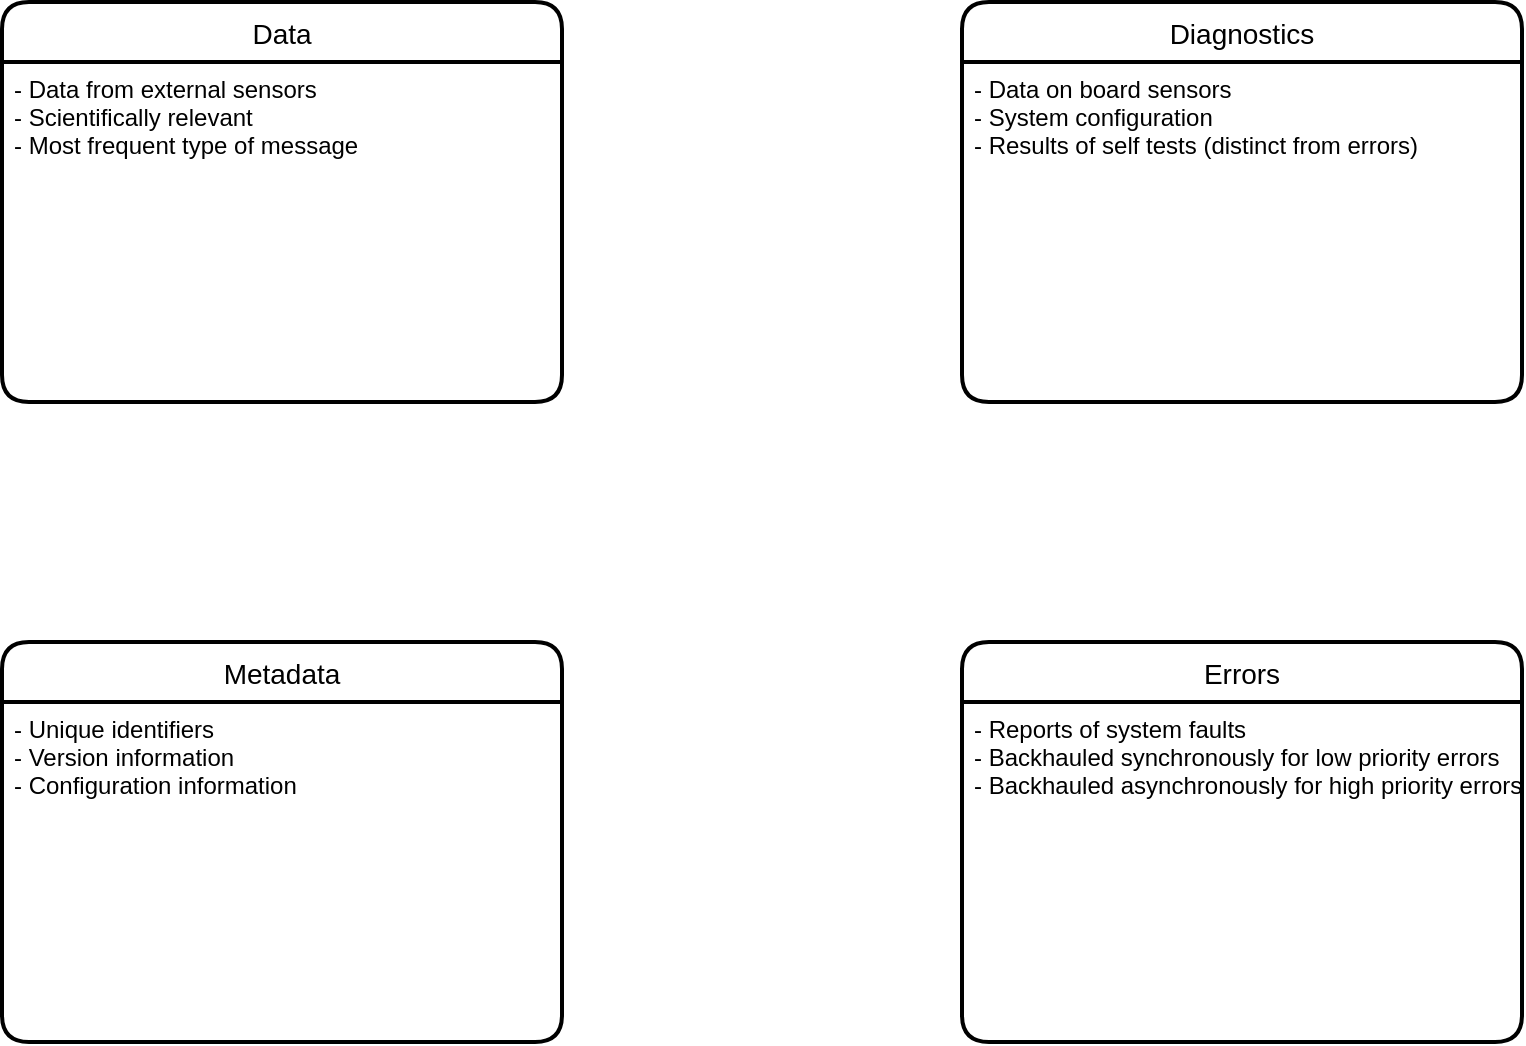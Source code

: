 <mxfile version="17.2.4" type="device"><diagram id="SgxTgJK_ylsYTrWBEShd" name="Page-1"><mxGraphModel dx="2062" dy="1225" grid="1" gridSize="10" guides="1" tooltips="1" connect="1" arrows="1" fold="1" page="1" pageScale="1" pageWidth="1100" pageHeight="850" math="0" shadow="0"><root><mxCell id="0"/><mxCell id="1" parent="0"/><mxCell id="KbVZKVYCKJverLVLYN0C-2" value="Data" style="swimlane;childLayout=stackLayout;horizontal=1;startSize=30;horizontalStack=0;rounded=1;fontSize=14;fontStyle=0;strokeWidth=2;resizeParent=0;resizeLast=1;shadow=0;dashed=0;align=center;" vertex="1" parent="1"><mxGeometry x="80" y="80" width="280" height="200" as="geometry"><mxRectangle x="650" y="360" width="70" height="30" as="alternateBounds"/></mxGeometry></mxCell><mxCell id="KbVZKVYCKJverLVLYN0C-3" value="- Data from external sensors&#10;- Scientifically relevant &#10;- Most frequent type of message" style="align=left;strokeColor=none;fillColor=none;spacingLeft=4;fontSize=12;verticalAlign=top;resizable=0;rotatable=0;part=1;" vertex="1" parent="KbVZKVYCKJverLVLYN0C-2"><mxGeometry y="30" width="280" height="170" as="geometry"/></mxCell><mxCell id="KbVZKVYCKJverLVLYN0C-4" value="Diagnostics" style="swimlane;childLayout=stackLayout;horizontal=1;startSize=30;horizontalStack=0;rounded=1;fontSize=14;fontStyle=0;strokeWidth=2;resizeParent=0;resizeLast=1;shadow=0;dashed=0;align=center;" vertex="1" parent="1"><mxGeometry x="560" y="80" width="280" height="200" as="geometry"><mxRectangle x="650" y="360" width="70" height="30" as="alternateBounds"/></mxGeometry></mxCell><mxCell id="KbVZKVYCKJverLVLYN0C-5" value="- Data on board sensors&#10;- System configuration&#10;- Results of self tests (distinct from errors)" style="align=left;strokeColor=none;fillColor=none;spacingLeft=4;fontSize=12;verticalAlign=top;resizable=0;rotatable=0;part=1;" vertex="1" parent="KbVZKVYCKJverLVLYN0C-4"><mxGeometry y="30" width="280" height="170" as="geometry"/></mxCell><mxCell id="KbVZKVYCKJverLVLYN0C-8" value="Metadata" style="swimlane;childLayout=stackLayout;horizontal=1;startSize=30;horizontalStack=0;rounded=1;fontSize=14;fontStyle=0;strokeWidth=2;resizeParent=0;resizeLast=1;shadow=0;dashed=0;align=center;" vertex="1" parent="1"><mxGeometry x="80" y="400" width="280" height="200" as="geometry"><mxRectangle x="650" y="360" width="70" height="30" as="alternateBounds"/></mxGeometry></mxCell><mxCell id="KbVZKVYCKJverLVLYN0C-9" value="- Unique identifiers &#10;- Version information &#10;- Configuration information" style="align=left;strokeColor=none;fillColor=none;spacingLeft=4;fontSize=12;verticalAlign=top;resizable=0;rotatable=0;part=1;" vertex="1" parent="KbVZKVYCKJverLVLYN0C-8"><mxGeometry y="30" width="280" height="170" as="geometry"/></mxCell><mxCell id="KbVZKVYCKJverLVLYN0C-10" value="Errors" style="swimlane;childLayout=stackLayout;horizontal=1;startSize=30;horizontalStack=0;rounded=1;fontSize=14;fontStyle=0;strokeWidth=2;resizeParent=0;resizeLast=1;shadow=0;dashed=0;align=center;" vertex="1" parent="1"><mxGeometry x="560" y="400" width="280" height="200" as="geometry"><mxRectangle x="650" y="360" width="70" height="30" as="alternateBounds"/></mxGeometry></mxCell><mxCell id="KbVZKVYCKJverLVLYN0C-11" value="- Reports of system faults&#10;- Backhauled synchronously for low priority errors&#10;- Backhauled asynchronously for high priority errors" style="align=left;strokeColor=none;fillColor=none;spacingLeft=4;fontSize=12;verticalAlign=top;resizable=0;rotatable=0;part=1;" vertex="1" parent="KbVZKVYCKJverLVLYN0C-10"><mxGeometry y="30" width="280" height="170" as="geometry"/></mxCell></root></mxGraphModel></diagram></mxfile>